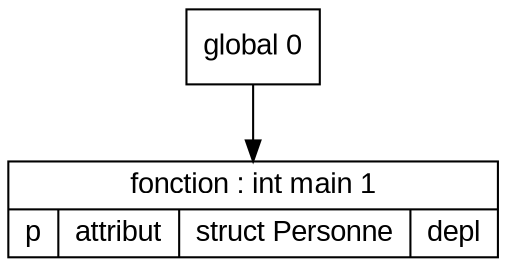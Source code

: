 digraph "tds"{

	node [fontname="Arial"];

	N1 [shape=record label="{ fonction : int main 1
	| { p | attribut | struct Personne | depl }
	}"];

	N0 [shape=record label="{ global 0
	}"];


	N0 -> N1; 
}
